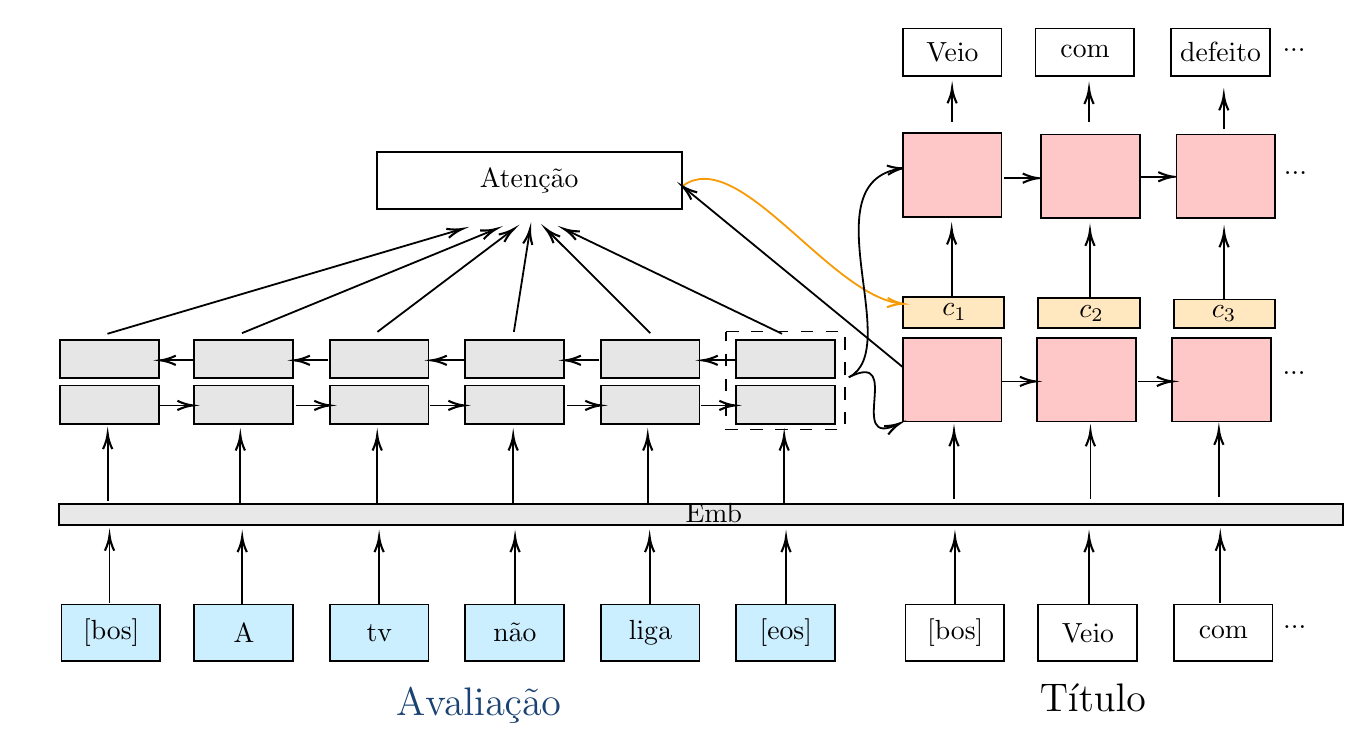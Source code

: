 


\tikzset{every picture/.style={line width=0.65pt}} %set default line width to 0.75pt        

\begin{tikzpicture}[x=0.75pt,y=0.75pt,yscale=-1,xscale=1,scale=0.68]
%uncomment if require: \path (0,620); %set diagram left start at 0, and has height of 620

%Shape: Rectangle [id:dp06820819666280076] 
\draw  [fill={rgb, 255:red, 204; green, 239; blue, 255 }  ,fill opacity=1 ] (122,477) -- (192,477) -- (192,517) -- (122,517) -- cycle ;

%Shape: Rectangle [id:dp0898694390160586] 
\draw  [fill={rgb, 255:red, 204; green, 239; blue, 255 }  ,fill opacity=1 ] (218,477) -- (288,477) -- (288,517) -- (218,517) -- cycle ;

%Shape: Rectangle [id:dp8948734494987487] 
\draw  [fill={rgb, 255:red, 204; green, 239; blue, 255 }  ,fill opacity=1 ] (314,477) -- (384,477) -- (384,517) -- (314,517) -- cycle ;

%Shape: Rectangle [id:dp23757777085058995] 
\draw  [fill={rgb, 255:red, 204; green, 239; blue, 255 }  ,fill opacity=1 ] (410,477) -- (480,477) -- (480,517) -- (410,517) -- cycle ;

%Shape: Rectangle [id:dp2596001234599268] 
\draw  [fill={rgb, 255:red, 204; green, 239; blue, 255 }  ,fill opacity=1 ] (506,477) -- (576,477) -- (576,517) -- (506,517) -- cycle ;

%Shape: Rectangle [id:dp16562401384107073] 
\draw  [fill={rgb, 255:red, 204; green, 239; blue, 255 }  ,fill opacity=1 ] (28,477) -- (98,477) -- (98,517) -- (28,517) -- cycle ;

%Shape: Rectangle [id:dp3857197433233883] 
\draw   (720,477) -- (790,477) -- (790,517) -- (720,517) -- cycle ;

%Shape: Rectangle [id:dp09686078046699209] 
\draw   (816,477) -- (886,477) -- (886,517) -- (816,517) -- cycle ;

%Shape: Rectangle [id:dp17851992404896722] 
\draw   (626,477) -- (696,477) -- (696,517) -- (626,517) -- cycle ;

%Straight Lines [id:da8848937171112676] 
\draw    (62,476) -- (62,430) ;
\draw [shift={(62,428)}, rotate = 450] [color={rgb, 255:red, 0; green, 0; blue, 0 }  ][line width=0.75]    (10.93,-3.29) .. controls (6.95,-1.4) and (3.31,-0.3) .. (0,0) .. controls (3.31,0.3) and (6.95,1.4) .. (10.93,3.29)   ;
%Straight Lines [id:da47546724388980155] 
\draw    (156,477) -- (156,431) ;
\draw [shift={(156,429)}, rotate = 450] [color={rgb, 255:red, 0; green, 0; blue, 0 }  ][line width=0.75]    (10.93,-3.29) .. controls (6.95,-1.4) and (3.31,-0.3) .. (0,0) .. controls (3.31,0.3) and (6.95,1.4) .. (10.93,3.29)   ;
%Straight Lines [id:da22039276126083407] 
\draw    (253,477) -- (253,431) ;
\draw [shift={(253,429)}, rotate = 450] [color={rgb, 255:red, 0; green, 0; blue, 0 }  ][line width=0.75]    (10.93,-3.29) .. controls (6.95,-1.4) and (3.31,-0.3) .. (0,0) .. controls (3.31,0.3) and (6.95,1.4) .. (10.93,3.29)   ;
%Straight Lines [id:da8613756284673748] 
\draw    (349.33,477) -- (349.33,431) ;
\draw [shift={(349.33,429)}, rotate = 450] [color={rgb, 255:red, 0; green, 0; blue, 0 }  ][line width=0.75]    (10.93,-3.29) .. controls (6.95,-1.4) and (3.31,-0.3) .. (0,0) .. controls (3.31,0.3) and (6.95,1.4) .. (10.93,3.29)   ;
%Straight Lines [id:da49733654557561535] 
\draw    (444.67,477) -- (444.67,431) ;
\draw [shift={(444.67,429)}, rotate = 450] [color={rgb, 255:red, 0; green, 0; blue, 0 }  ][line width=0.75]    (10.93,-3.29) .. controls (6.95,-1.4) and (3.31,-0.3) .. (0,0) .. controls (3.31,0.3) and (6.95,1.4) .. (10.93,3.29)   ;
%Straight Lines [id:da8108597352855125] 
\draw    (541.33,477) -- (541.33,431) ;
\draw [shift={(541.33,429)}, rotate = 450] [color={rgb, 255:red, 0; green, 0; blue, 0 }  ][line width=0.75]    (10.93,-3.29) .. controls (6.95,-1.4) and (3.31,-0.3) .. (0,0) .. controls (3.31,0.3) and (6.95,1.4) .. (10.93,3.29)   ;
%Straight Lines [id:da12423693399685876] 
\draw    (661,477) -- (661,431) ;
\draw [shift={(661,429)}, rotate = 450] [color={rgb, 255:red, 0; green, 0; blue, 0 }  ][line width=0.75]    (10.93,-3.29) .. controls (6.95,-1.4) and (3.31,-0.3) .. (0,0) .. controls (3.31,0.3) and (6.95,1.4) .. (10.93,3.29)   ;
%Straight Lines [id:da9793440480468043] 
\draw    (756,477) -- (756,431) ;
\draw [shift={(756,429)}, rotate = 450] [color={rgb, 255:red, 0; green, 0; blue, 0 }  ][line width=0.75]    (10.93,-3.29) .. controls (6.95,-1.4) and (3.31,-0.3) .. (0,0) .. controls (3.31,0.3) and (6.95,1.4) .. (10.93,3.29)   ;
%Straight Lines [id:da7321987395268801] 
\draw    (849,476) -- (849,430) ;
\draw [shift={(849,428)}, rotate = 450] [color={rgb, 255:red, 0; green, 0; blue, 0 }  ][line width=0.75]    (10.93,-3.29) .. controls (6.95,-1.4) and (3.31,-0.3) .. (0,0) .. controls (3.31,0.3) and (6.95,1.4) .. (10.93,3.29)   ;
%Shape: Rectangle [id:dp8771114499487997] 
\draw  [fill={rgb, 255:red, 230; green, 230; blue, 230 }  ,fill opacity=1 ] (122,321.96) -- (192,321.96) -- (192,349.15) -- (122,349.15) -- cycle ;
%Shape: Rectangle [id:dp4427175459043031] 
\draw  [fill={rgb, 255:red, 230; green, 230; blue, 230 }  ,fill opacity=1 ] (218,321.96) -- (288,321.96) -- (288,349.15) -- (218,349.15) -- cycle ;
%Shape: Rectangle [id:dp4849337984465414] 
\draw  [fill={rgb, 255:red, 230; green, 230; blue, 230 }  ,fill opacity=1 ] (314,321.96) -- (384,321.96) -- (384,349.15) -- (314,349.15) -- cycle ;
%Shape: Rectangle [id:dp30544476974636803] 
\draw  [fill={rgb, 255:red, 230; green, 230; blue, 230 }  ,fill opacity=1 ] (410,321.96) -- (480,321.96) -- (480,349.15) -- (410,349.15) -- cycle ;
%Shape: Rectangle [id:dp9225647841495004] 
\draw  [fill={rgb, 255:red, 230; green, 230; blue, 230 }  ,fill opacity=1 ] (506,321.96) -- (576,321.96) -- (576,349.15) -- (506,349.15) -- cycle ;
%Shape: Rectangle [id:dp5225425679829652] 
\draw  [fill={rgb, 255:red, 230; green, 230; blue, 230 }  ,fill opacity=1 ] (27,321.96) -- (97,321.96) -- (97,349.15) -- (27,349.15) -- cycle ;
%Shape: Rectangle [id:dp9076370716655886] 
\draw  [fill={rgb, 255:red, 232; green, 232; blue, 232 }  ,fill opacity=1 ] (26,406) -- (936,406) -- (936,421) -- (26,421) -- cycle ;
%Straight Lines [id:da6972883310728979] 
\draw    (60.67,404) -- (60.67,358) ;
\draw [shift={(60.67,356)}, rotate = 450] [color={rgb, 255:red, 0; green, 0; blue, 0 }  ][line width=0.75]    (10.93,-3.29) .. controls (6.95,-1.4) and (3.31,-0.3) .. (0,0) .. controls (3.31,0.3) and (6.95,1.4) .. (10.93,3.29)   ;
%Straight Lines [id:da8667323617349345] 
\draw    (154.67,405) -- (154.67,359) ;
\draw [shift={(154.67,357)}, rotate = 450] [color={rgb, 255:red, 0; green, 0; blue, 0 }  ][line width=0.75]    (10.93,-3.29) .. controls (6.95,-1.4) and (3.31,-0.3) .. (0,0) .. controls (3.31,0.3) and (6.95,1.4) .. (10.93,3.29)   ;
%Straight Lines [id:da37193312511298227] 
\draw    (251.67,405) -- (251.67,359) ;
\draw [shift={(251.67,357)}, rotate = 450] [color={rgb, 255:red, 0; green, 0; blue, 0 }  ][line width=0.75]    (10.93,-3.29) .. controls (6.95,-1.4) and (3.31,-0.3) .. (0,0) .. controls (3.31,0.3) and (6.95,1.4) .. (10.93,3.29)   ;
%Straight Lines [id:da7354473166981947] 
\draw    (348,405) -- (348,359) ;
\draw [shift={(348,357)}, rotate = 450] [color={rgb, 255:red, 0; green, 0; blue, 0 }  ][line width=0.75]    (10.93,-3.29) .. controls (6.95,-1.4) and (3.31,-0.3) .. (0,0) .. controls (3.31,0.3) and (6.95,1.4) .. (10.93,3.29)   ;
%Straight Lines [id:da22937129148549373] 
\draw    (443.33,405) -- (443.33,359) ;
\draw [shift={(443.33,357)}, rotate = 450] [color={rgb, 255:red, 0; green, 0; blue, 0 }  ][line width=0.75]    (10.93,-3.29) .. controls (6.95,-1.4) and (3.31,-0.3) .. (0,0) .. controls (3.31,0.3) and (6.95,1.4) .. (10.93,3.29)   ;
%Straight Lines [id:da6672699657140333] 
\draw    (540,405) -- (540,359) ;
\draw [shift={(540,357)}, rotate = 450] [color={rgb, 255:red, 0; green, 0; blue, 0 }  ][line width=0.75]    (10.93,-3.29) .. controls (6.95,-1.4) and (3.31,-0.3) .. (0,0) .. controls (3.31,0.3) and (6.95,1.4) .. (10.93,3.29)   ;
%Straight Lines [id:da4106071108683027] 
\draw    (97,336.01) -- (119,336.01) ;
\draw [shift={(121,336.01)}, rotate = 180] [color={rgb, 255:red, 0; green, 0; blue, 0 }  ][line width=0.75]    (10.93,-3.29) .. controls (6.95,-1.4) and (3.31,-0.3) .. (0,0) .. controls (3.31,0.3) and (6.95,1.4) .. (10.93,3.29)   ;
%Straight Lines [id:da5470679817090385] 
\draw    (194,336.01) -- (216,336.01) ;
\draw [shift={(218,336.01)}, rotate = 180] [color={rgb, 255:red, 0; green, 0; blue, 0 }  ][line width=0.75]    (10.93,-3.29) .. controls (6.95,-1.4) and (3.31,-0.3) .. (0,0) .. controls (3.31,0.3) and (6.95,1.4) .. (10.93,3.29)   ;
%Straight Lines [id:da8737809883688727] 
\draw    (289,336.01) -- (311,336.01) ;
\draw [shift={(313,336.01)}, rotate = 180] [color={rgb, 255:red, 0; green, 0; blue, 0 }  ][line width=0.75]    (10.93,-3.29) .. controls (6.95,-1.4) and (3.31,-0.3) .. (0,0) .. controls (3.31,0.3) and (6.95,1.4) .. (10.93,3.29)   ;
%Straight Lines [id:da11848536863112558] 
\draw    (386,336.01) -- (408,336.01) ;
\draw [shift={(410,336.01)}, rotate = 180] [color={rgb, 255:red, 0; green, 0; blue, 0 }  ][line width=0.75]    (10.93,-3.29) .. controls (6.95,-1.4) and (3.31,-0.3) .. (0,0) .. controls (3.31,0.3) and (6.95,1.4) .. (10.93,3.29)   ;
%Straight Lines [id:da3090815034436545] 
\draw    (481,336.01) -- (503,336.01) ;
\draw [shift={(505,336.01)}, rotate = 180] [color={rgb, 255:red, 0; green, 0; blue, 0 }  ][line width=0.75]    (10.93,-3.29) .. controls (6.95,-1.4) and (3.31,-0.3) .. (0,0) .. controls (3.31,0.3) and (6.95,1.4) .. (10.93,3.29)   ;
%Shape: Rectangle [id:dp7192590390920259] 
\draw  [fill={rgb, 255:red, 230; green, 230; blue, 230 }  ,fill opacity=1 ] (122,289.56) -- (192,289.56) -- (192,316.75) -- (122,316.75) -- cycle ;
%Shape: Rectangle [id:dp08620349616309797] 
\draw  [fill={rgb, 255:red, 230; green, 230; blue, 230 }  ,fill opacity=1 ] (218,289.56) -- (288,289.56) -- (288,316.75) -- (218,316.75) -- cycle ;
%Shape: Rectangle [id:dp6426467945364456] 
\draw  [fill={rgb, 255:red, 230; green, 230; blue, 230 }  ,fill opacity=1 ] (314,289.56) -- (384,289.56) -- (384,316.75) -- (314,316.75) -- cycle ;
%Shape: Rectangle [id:dp6753744028699336] 
\draw  [fill={rgb, 255:red, 230; green, 230; blue, 230 }  ,fill opacity=1 ] (410,289.56) -- (480,289.56) -- (480,316.75) -- (410,316.75) -- cycle ;
%Shape: Rectangle [id:dp22653105184896782] 
\draw  [fill={rgb, 255:red, 230; green, 230; blue, 230 }  ,fill opacity=1 ] (506,289.56) -- (576,289.56) -- (576,316.75) -- (506,316.75) -- cycle ;
%Shape: Rectangle [id:dp6101363939979676] 
\draw  [fill={rgb, 255:red, 230; green, 230; blue, 230 }  ,fill opacity=1 ] (27,289.56) -- (97,289.56) -- (97,316.75) -- (27,316.75) -- cycle ;
%Straight Lines [id:da8562658424352227] 
\draw    (506,304.06) -- (484,304.06) ;
\draw [shift={(482,304.06)}, rotate = 360] [color={rgb, 255:red, 0; green, 0; blue, 0 }  ][line width=0.75]    (10.93,-3.29) .. controls (6.95,-1.4) and (3.31,-0.3) .. (0,0) .. controls (3.31,0.3) and (6.95,1.4) .. (10.93,3.29)   ;
%Straight Lines [id:da08741156076828793] 
\draw    (409,304.06) -- (387,304.06) ;
\draw [shift={(385,304.06)}, rotate = 360] [color={rgb, 255:red, 0; green, 0; blue, 0 }  ][line width=0.75]    (10.93,-3.29) .. controls (6.95,-1.4) and (3.31,-0.3) .. (0,0) .. controls (3.31,0.3) and (6.95,1.4) .. (10.93,3.29)   ;
%Straight Lines [id:da8638146000270468] 
\draw    (314,304.06) -- (292,304.06) ;
\draw [shift={(290,304.06)}, rotate = 360] [color={rgb, 255:red, 0; green, 0; blue, 0 }  ][line width=0.75]    (10.93,-3.29) .. controls (6.95,-1.4) and (3.31,-0.3) .. (0,0) .. controls (3.31,0.3) and (6.95,1.4) .. (10.93,3.29)   ;
%Straight Lines [id:da10427520515040589] 
\draw    (217,304.06) -- (195,304.06) ;
\draw [shift={(193,304.06)}, rotate = 360] [color={rgb, 255:red, 0; green, 0; blue, 0 }  ][line width=0.75]    (10.93,-3.29) .. controls (6.95,-1.4) and (3.31,-0.3) .. (0,0) .. controls (3.31,0.3) and (6.95,1.4) .. (10.93,3.29)   ;
%Straight Lines [id:da16233848692413888] 
\draw    (122,304.06) -- (100,304.06) ;
\draw [shift={(98,304.06)}, rotate = 360] [color={rgb, 255:red, 0; green, 0; blue, 0 }  ][line width=0.75]    (10.93,-3.29) .. controls (6.95,-1.4) and (3.31,-0.3) .. (0,0) .. controls (3.31,0.3) and (6.95,1.4) .. (10.93,3.29)   ;
%Shape: Rectangle [id:dp4358706438406543] 
\draw  [dash pattern={on 4.5pt off 4.5pt}] (498.83,283.67) -- (583,283.67) -- (583,353) -- (498.83,353) -- cycle ;
%Shape: Rectangle [id:dp9819663403360148] 
\draw  [fill={rgb, 255:red, 255; green, 200; blue, 200 }  ,fill opacity=1 ] (719,288) -- (789,288) -- (789,347.33) -- (719,347.33) -- cycle ;
%Shape: Rectangle [id:dp33824789321783477] 
\draw  [fill={rgb, 255:red, 255; green, 200; blue, 200 }  ,fill opacity=1 ] (815,288) -- (885,288) -- (885,347.33) -- (815,347.33) -- cycle ;
%Shape: Rectangle [id:dp6323144307115476] 
\draw  [fill={rgb, 255:red, 255; green, 200; blue, 200 }  ,fill opacity=1 ] (624,288) -- (694,288) -- (694,347.33) -- (624,347.33) -- cycle ;
%Straight Lines [id:da9506444597254975] 
\draw    (694,319) -- (716,319) ;
\draw [shift={(718,319)}, rotate = 180] [color={rgb, 255:red, 0; green, 0; blue, 0 }  ][line width=0.75]    (10.93,-3.29) .. controls (6.95,-1.4) and (3.31,-0.3) .. (0,0) .. controls (3.31,0.3) and (6.95,1.4) .. (10.93,3.29)   ;
%Straight Lines [id:da9938463777919722] 
\draw    (791,319) -- (813,319) ;
\draw [shift={(815,319)}, rotate = 180] [color={rgb, 255:red, 0; green, 0; blue, 0 }  ][line width=0.75]    (10.93,-3.29) .. controls (6.95,-1.4) and (3.31,-0.3) .. (0,0) .. controls (3.31,0.3) and (6.95,1.4) .. (10.93,3.29)   ;
%Straight Lines [id:da31955854007301676] 
\draw    (660.33,402) -- (660.33,356) ;
\draw [shift={(660.33,354)}, rotate = 450] [color={rgb, 255:red, 0; green, 0; blue, 0 }  ][line width=0.75]    (10.93,-3.29) .. controls (6.95,-1.4) and (3.31,-0.3) .. (0,0) .. controls (3.31,0.3) and (6.95,1.4) .. (10.93,3.29)   ;
%Straight Lines [id:da09255937714817297] 
\draw    (757,402) -- (757,356) ;
\draw [shift={(757,354)}, rotate = 450] [color={rgb, 255:red, 0; green, 0; blue, 0 }  ][line width=0.75]    (10.93,-3.29) .. controls (6.95,-1.4) and (3.31,-0.3) .. (0,0) .. controls (3.31,0.3) and (6.95,1.4) .. (10.93,3.29)   ;
%Straight Lines [id:da9795870337496946] 
\draw    (848,401) -- (848,355) ;
\draw [shift={(848,353)}, rotate = 450] [color={rgb, 255:red, 0; green, 0; blue, 0 }  ][line width=0.75]    (10.93,-3.29) .. controls (6.95,-1.4) and (3.31,-0.3) .. (0,0) .. controls (3.31,0.3) and (6.95,1.4) .. (10.93,3.29)   ;
%Curve Lines [id:da4726931354327524] 
\draw    (585.83,316.07) .. controls (625.23,295.98) and (583.3,366.91) .. (620.26,349.55) ;
\draw [shift={(622,348.7)}, rotate = 512.99] [color={rgb, 255:red, 0; green, 0; blue, 0 }  ][line width=0.75]    (10.93,-3.29) .. controls (6.95,-1.4) and (3.31,-0.3) .. (0,0) .. controls (3.31,0.3) and (6.95,1.4) .. (10.93,3.29)   ;
%Shape: Rectangle [id:dp573190615817307] 
\draw  [fill={rgb, 255:red, 255; green, 255; blue, 255 }  ,fill opacity=1 ] (251.33,156.67) -- (467.33,156.67) -- (467.33,196.67) -- (251.33,196.67) -- cycle ;
%Straight Lines [id:da1800551291558734] 
\draw    (658.67,259) -- (658.67,213) ;
\draw [shift={(658.67,211)}, rotate = 450] [color={rgb, 255:red, 0; green, 0; blue, 0 }  ][line width=0.75]    (10.93,-3.29) .. controls (6.95,-1.4) and (3.31,-0.3) .. (0,0) .. controls (3.31,0.3) and (6.95,1.4) .. (10.93,3.29)   ;
%Shape: Rectangle [id:dp017660385315100058] 
\draw  [fill={rgb, 255:red, 255; green, 231; blue, 191 }  ,fill opacity=1 ] (624,259) -- (696,259) -- (696,281.33) -- (624,281.33) -- cycle ;
%Straight Lines [id:da6816118834155438] 
\draw    (60.5,285.25) -- (310.08,211.5) ;
\draw [shift={(312,210.94)}, rotate = 523.54] [color={rgb, 255:red, 0; green, 0; blue, 0 }  ][line width=0.75]    (10.93,-3.29) .. controls (6.95,-1.4) and (3.31,-0.3) .. (0,0) .. controls (3.31,0.3) and (6.95,1.4) .. (10.93,3.29)   ;
%Straight Lines [id:da07351465426359427] 
\draw    (155.83,284.8) -- (334.15,211.7) ;
\draw [shift={(336,210.94)}, rotate = 517.71] [color={rgb, 255:red, 0; green, 0; blue, 0 }  ][line width=0.75]    (10.93,-3.29) .. controls (6.95,-1.4) and (3.31,-0.3) .. (0,0) .. controls (3.31,0.3) and (6.95,1.4) .. (10.93,3.29)   ;
%Straight Lines [id:da7003797871444293] 
\draw    (251.83,283.89) -- (346.9,212.14) ;
\draw [shift={(348.5,210.94)}, rotate = 502.96] [color={rgb, 255:red, 0; green, 0; blue, 0 }  ][line width=0.75]    (10.93,-3.29) .. controls (6.95,-1.4) and (3.31,-0.3) .. (0,0) .. controls (3.31,0.3) and (6.95,1.4) .. (10.93,3.29)   ;
%Straight Lines [id:da04846794396624077] 
\draw    (348.5,283.89) -- (359.69,212.91) ;
\draw [shift={(360,210.94)}, rotate = 458.96] [color={rgb, 255:red, 0; green, 0; blue, 0 }  ][line width=0.75]    (10.93,-3.29) .. controls (6.95,-1.4) and (3.31,-0.3) .. (0,0) .. controls (3.31,0.3) and (6.95,1.4) .. (10.93,3.29)   ;
%Straight Lines [id:da07677692002640724] 
\draw    (445.17,284.8) -- (372.58,212.35) ;
\draw [shift={(371.17,210.94)}, rotate = 404.95] [color={rgb, 255:red, 0; green, 0; blue, 0 }  ][line width=0.75]    (10.93,-3.29) .. controls (6.95,-1.4) and (3.31,-0.3) .. (0,0) .. controls (3.31,0.3) and (6.95,1.4) .. (10.93,3.29)   ;
%Straight Lines [id:da7782552459714387] 
\draw    (538.5,285.25) -- (385.8,211.8) ;
\draw [shift={(384,210.94)}, rotate = 385.69] [color={rgb, 255:red, 0; green, 0; blue, 0 }  ][line width=0.75]    (10.93,-3.29) .. controls (6.95,-1.4) and (3.31,-0.3) .. (0,0) .. controls (3.31,0.3) and (6.95,1.4) .. (10.93,3.29)   ;
%Curve Lines [id:da1838475336218326] 
\draw [color={rgb, 255:red, 246; green, 155; blue, 5 }  ,draw opacity=1 ]   (467.83,180.67) .. controls (507.43,150.97) and (571.86,257.83) .. (622.47,263.85) ;
\draw [shift={(624,264)}, rotate = 184.5] [color={rgb, 255:red, 246; green, 155; blue, 5 }  ,draw opacity=1 ][line width=0.75]    (10.93,-3.29) .. controls (6.95,-1.4) and (3.31,-0.3) .. (0,0) .. controls (3.31,0.3) and (6.95,1.4) .. (10.93,3.29)   ;
%Straight Lines [id:da18797641002683707] 
\draw [color={rgb, 255:red, 0; green, 0; blue, 0 }  ,draw opacity=1 ]   (624,308.82) -- (469.38,181.94) ;
\draw [shift={(467.83,180.67)}, rotate = 399.37] [color={rgb, 255:red, 0; green, 0; blue, 0 }  ,draw opacity=1 ][line width=0.75]    (10.93,-3.29) .. controls (6.95,-1.4) and (3.31,-0.3) .. (0,0) .. controls (3.31,0.3) and (6.95,1.4) .. (10.93,3.29)   ;
%Shape: Rectangle [id:dp23976218799558513] 
\draw  [fill={rgb, 255:red, 255; green, 231; blue, 191 }  ,fill opacity=1 ] (720,260) -- (792,260) -- (792,281.33) -- (720,281.33) -- cycle ;
%Shape: Rectangle [id:dp9150697308665792] 
\draw  [fill={rgb, 255:red, 255; green, 231; blue, 191 }  ,fill opacity=1 ] (816,261) -- (888,261) -- (888,281.33) -- (816,281.33) -- cycle ;
%Straight Lines [id:da8949651191899977] 
\draw    (756.67,260) -- (756.67,214) ;
\draw [shift={(756.67,212)}, rotate = 450] [color={rgb, 255:red, 0; green, 0; blue, 0 }  ][line width=0.75]    (10.93,-3.29) .. controls (6.95,-1.4) and (3.31,-0.3) .. (0,0) .. controls (3.31,0.3) and (6.95,1.4) .. (10.93,3.29)   ;
%Straight Lines [id:da26766392260011895] 
\draw    (851.67,261) -- (851.67,215) ;
\draw [shift={(851.67,213)}, rotate = 450] [color={rgb, 255:red, 0; green, 0; blue, 0 }  ][line width=0.75]    (10.93,-3.29) .. controls (6.95,-1.4) and (3.31,-0.3) .. (0,0) .. controls (3.31,0.3) and (6.95,1.4) .. (10.93,3.29)   ;
%Straight Lines [id:da3781874946177224] 
\draw    (696,175) -- (718,175) ;
\draw [shift={(720,175)}, rotate = 180] [color={rgb, 255:red, 0; green, 0; blue, 0 }  ][line width=0.75]    (10.93,-3.29) .. controls (6.95,-1.4) and (3.31,-0.3) .. (0,0) .. controls (3.31,0.3) and (6.95,1.4) .. (10.93,3.29)   ;
%Straight Lines [id:da7095061905887059] 
\draw    (792,174) -- (814,174) ;
\draw [shift={(816,174)}, rotate = 180] [color={rgb, 255:red, 0; green, 0; blue, 0 }  ][line width=0.75]    (10.93,-3.29) .. controls (6.95,-1.4) and (3.31,-0.3) .. (0,0) .. controls (3.31,0.3) and (6.95,1.4) .. (10.93,3.29)   ;
%Straight Lines [id:da6612246196817655] 
\draw    (659,135) -- (659,113) ;
\draw [shift={(659,111)}, rotate = 450] [color={rgb, 255:red, 0; green, 0; blue, 0 }  ][line width=0.75]    (10.93,-3.29) .. controls (6.95,-1.4) and (3.31,-0.3) .. (0,0) .. controls (3.31,0.3) and (6.95,1.4) .. (10.93,3.29)   ;
%Straight Lines [id:da9338273912038508] 
\draw    (756,135.5) -- (756,113.5) ;
\draw [shift={(756,111.5)}, rotate = 450] [color={rgb, 255:red, 0; green, 0; blue, 0 }  ][line width=0.75]    (10.93,-3.29) .. controls (6.95,-1.4) and (3.31,-0.3) .. (0,0) .. controls (3.31,0.3) and (6.95,1.4) .. (10.93,3.29)   ;
%Straight Lines [id:da0015725499467724724] 
\draw    (851.5,140) -- (851.5,118) ;
\draw [shift={(851.5,116)}, rotate = 450] [color={rgb, 255:red, 0; green, 0; blue, 0 }  ][line width=0.75]    (10.93,-3.29) .. controls (6.95,-1.4) and (3.31,-0.3) .. (0,0) .. controls (3.31,0.3) and (6.95,1.4) .. (10.93,3.29)   ;
%Shape: Rectangle [id:dp46109286792869986] 
\draw   (718,69) -- (788,69) -- (788,102.5) -- (718,102.5) -- cycle ;

%Shape: Rectangle [id:dp16695737613580652] 
\draw   (814,69) -- (884,69) -- (884,102.5) -- (814,102.5) -- cycle ;

%Shape: Rectangle [id:dp02151681285353635] 
\draw   (624,69) -- (694,69) -- (694,102.5) -- (624,102.5) -- cycle ;

%Curve Lines [id:da5825212906474626] 
\draw    (585.83,316.07) .. controls (625.63,295.78) and (557.19,177.35) .. (623,168.13) ;
\draw [shift={(624,168)}, rotate = 533.11] [color={rgb, 255:red, 0; green, 0; blue, 0 }  ][line width=0.75]    (10.93,-3.29) .. controls (6.95,-1.4) and (3.31,-0.3) .. (0,0) .. controls (3.31,0.3) and (6.95,1.4) .. (10.93,3.29)   ;
%Shape: Rectangle [id:dp5688982651250001] 
\draw  [fill={rgb, 255:red, 255; green, 200; blue, 200 }  ,fill opacity=1 ] (624,143) -- (694,143) -- (694,202.33) -- (624,202.33) -- cycle ;
%Shape: Rectangle [id:dp05692065112254996] 
\draw  [fill={rgb, 255:red, 255; green, 200; blue, 200 }  ,fill opacity=1 ] (722,144) -- (792,144) -- (792,203.33) -- (722,203.33) -- cycle ;
%Shape: Rectangle [id:dp4656585586178468] 
\draw  [fill={rgb, 255:red, 255; green, 200; blue, 200 }  ,fill opacity=1 ] (818,144) -- (888,144) -- (888,203.33) -- (818,203.33) -- cycle ;

% Text Node
\draw (263,534) node [anchor=north west][inner sep=0.75pt]  [font=\Large,color={rgb, 255:red, 26; green, 66; blue, 114 }  ,opacity=1 ] [align=left] {Avaliação};
% Text Node
\draw (359.33,176.67) node   [align=left] {\begin{minipage}[lt]{145.201pt}\setlength\topsep{0pt}
\begin{center}
Atenção
\end{center}

\end{minipage}};
% Text Node
\draw (891.5,490) node [anchor=north west][inner sep=0.75pt]   [align=left] {...};
% Text Node
\draw (891,310) node [anchor=north west][inner sep=0.75pt]   [align=left] {...};
% Text Node
\draw (892,168) node [anchor=north west][inner sep=0.75pt]   [align=left] {...};
% Text Node
\draw (891,81) node [anchor=north west][inner sep=0.75pt]   [align=left] {...};
% Text Node
\draw (719,531) node [anchor=north west][inner sep=0.75pt]  [font=\Large,color={rgb, 255:red, 26; green, 66; blue, 114 }  ,opacity=1 ] [align=left] {\textcolor[rgb]{0,0,0}{Título}};
% Text Node
\draw (650,262) node [anchor=north west][inner sep=0.75pt]   [align=left] {$\displaystyle c_{1}$};
% Text Node
\draw (747,263) node [anchor=north west][inner sep=0.75pt]   [align=left] {$\displaystyle c_{2}$};
% Text Node
\draw (841,263) node [anchor=north west][inner sep=0.75pt]   [align=left] {$\displaystyle c_{3}$};
% Text Node
\draw (468,403) node [anchor=north west][inner sep=0.75pt]   [align=left] {Emb};
% Text Node
\draw (659.2,85.75) node   [align=left] {\begin{minipage}[lt]{47.056pt}\setlength\topsep{0pt}
\begin{center}
Veio
\end{center}

\end{minipage}};
% Text Node
\draw (849.2,85.75) node   [align=left] {\begin{minipage}[lt]{47.056pt}\setlength\topsep{0pt}
\begin{center}
defeito
\end{center}

\end{minipage}};
% Text Node
\draw (753.2,85.75) node   [align=left] {\begin{minipage}[lt]{47.056pt}\setlength\topsep{0pt}
\begin{center}
com
\end{center}

\end{minipage}};
% Text Node
\draw (661.2,497) node   [align=left] {\begin{minipage}[lt]{47.056pt}\setlength\topsep{0pt}
\begin{center}
[bos]
\end{center}

\end{minipage}};
% Text Node
\draw (851.2,497) node   [align=left] {\begin{minipage}[lt]{47.056pt}\setlength\topsep{0pt}
\begin{center}
com
\end{center}

\end{minipage}};
% Text Node
\draw (755.2,497) node   [align=left] {\begin{minipage}[lt]{47.056pt}\setlength\topsep{0pt}
\begin{center}
Veio
\end{center}

\end{minipage}};
% Text Node
\draw (63.2,497) node   [align=left] {\begin{minipage}[lt]{47.056pt}\setlength\topsep{0pt}
\begin{center}
[bos]
\end{center}

\end{minipage}};
% Text Node
\draw (541.2,497) node   [align=left] {\begin{minipage}[lt]{47.056pt}\setlength\topsep{0pt}
\begin{center}
[eos]
\end{center}

\end{minipage}};
% Text Node
\draw (445.2,497) node   [align=left] {\begin{minipage}[lt]{47.056pt}\setlength\topsep{0pt}
\begin{center}
liga
\end{center}

\end{minipage}};
% Text Node
\draw (349.2,497) node   [align=left] {\begin{minipage}[lt]{47.056pt}\setlength\topsep{0pt}
\begin{center}
não
\end{center}

\end{minipage}};
% Text Node
\draw (253.2,497) node   [align=left] {\begin{minipage}[lt]{47.056pt}\setlength\topsep{0pt}
\begin{center}
tv
\end{center}

\end{minipage}};
% Text Node
\draw (157.2,497) node   [align=left] {\begin{minipage}[lt]{47.056pt}\setlength\topsep{0pt}
\begin{center}
A
\end{center}

\end{minipage}};


\end{tikzpicture}
